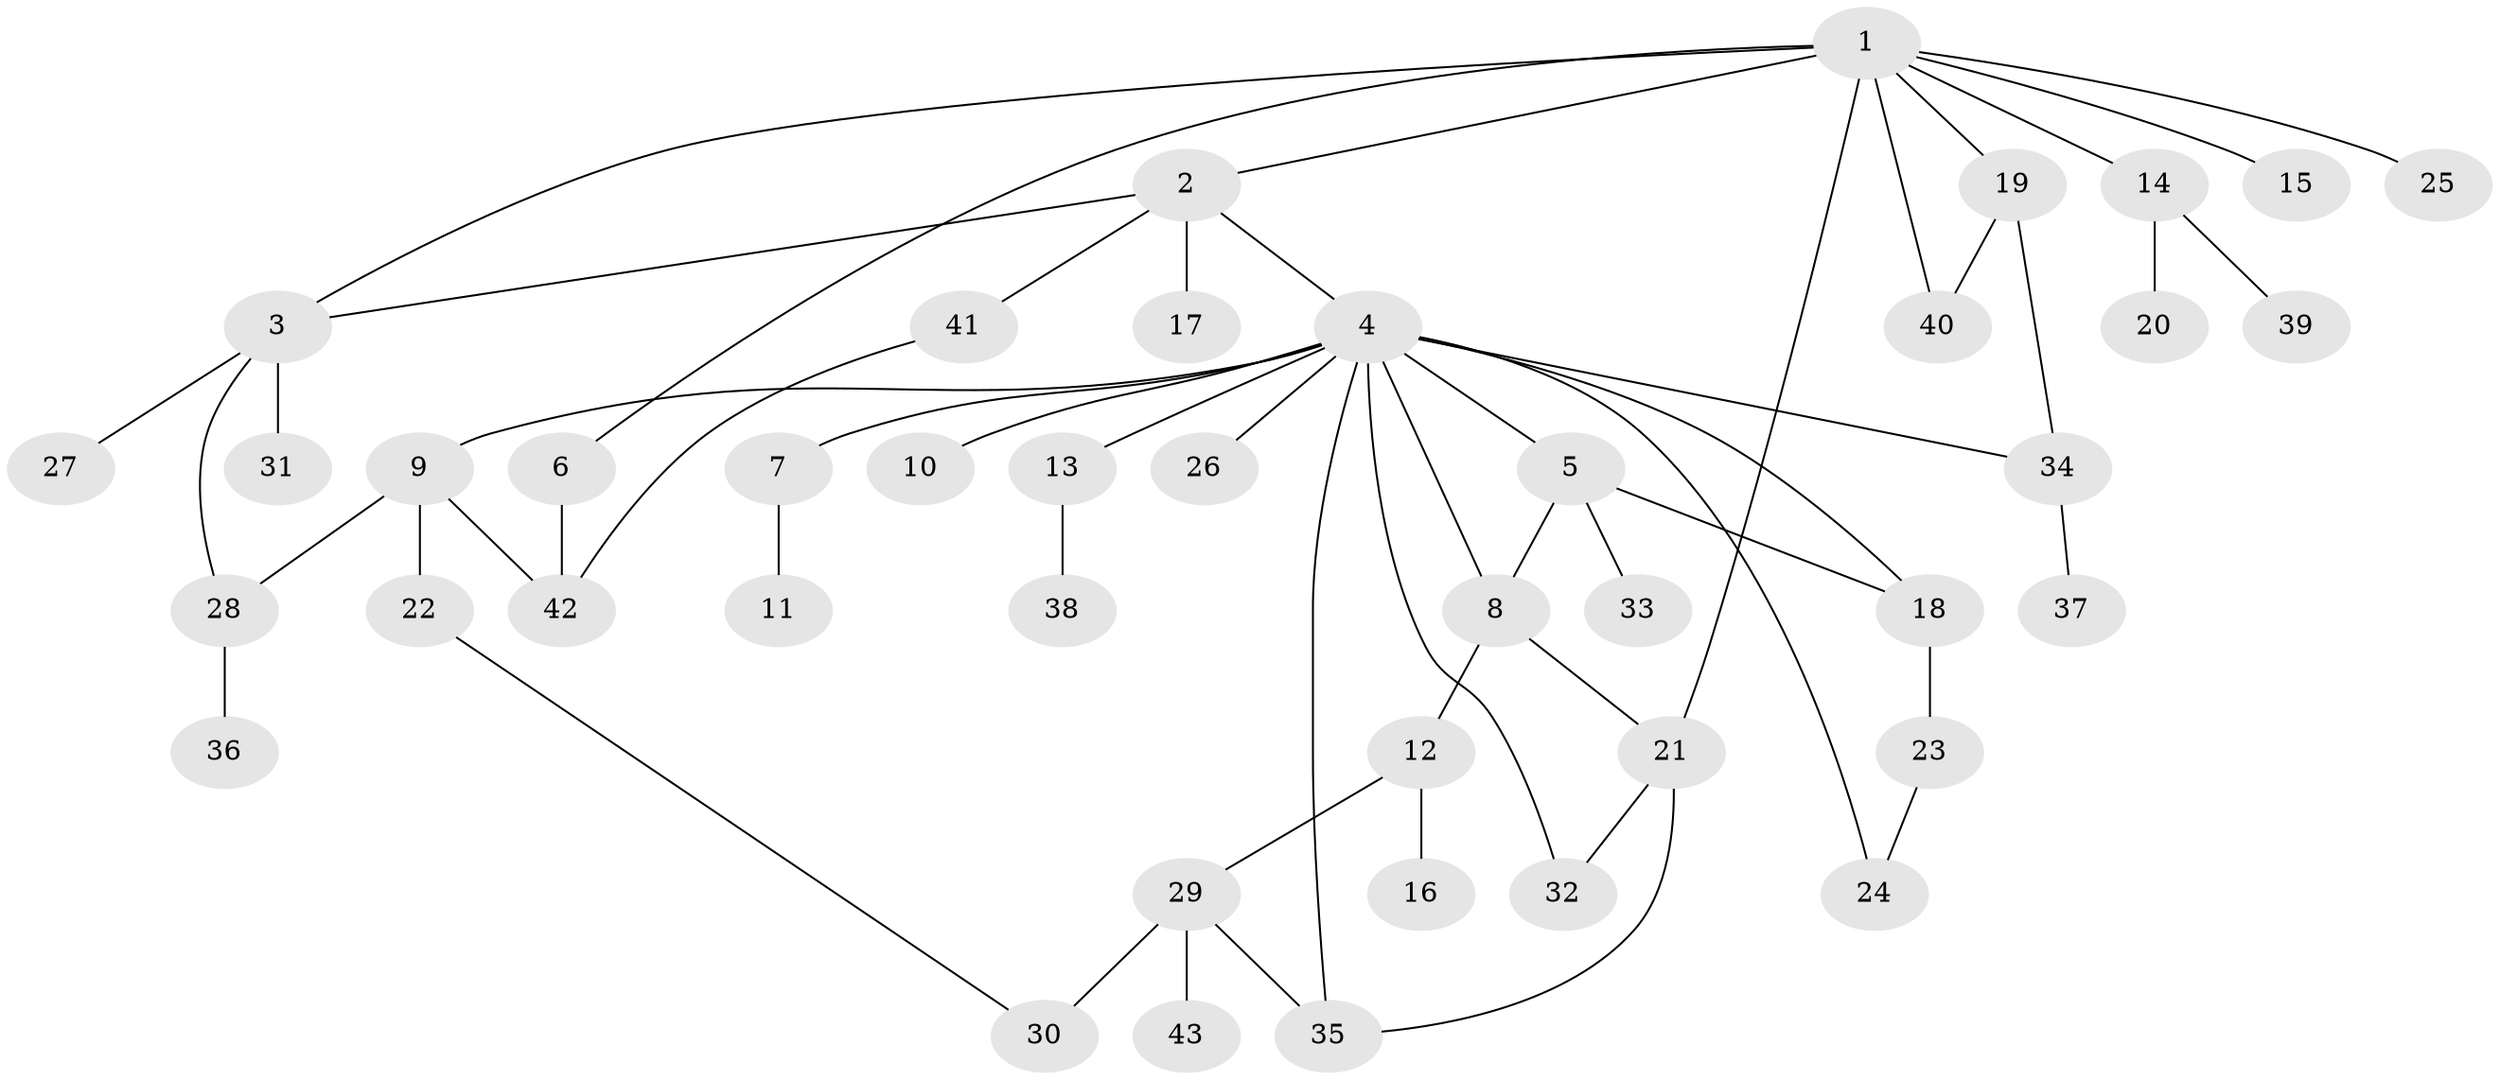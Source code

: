 // original degree distribution, {12: 0.011627906976744186, 1: 0.5348837209302325, 6: 0.03488372093023256, 8: 0.023255813953488372, 15: 0.011627906976744186, 4: 0.046511627906976744, 5: 0.03488372093023256, 2: 0.18604651162790697, 3: 0.10465116279069768, 7: 0.011627906976744186}
// Generated by graph-tools (version 1.1) at 2025/35/03/09/25 02:35:49]
// undirected, 43 vertices, 56 edges
graph export_dot {
graph [start="1"]
  node [color=gray90,style=filled];
  1;
  2;
  3;
  4;
  5;
  6;
  7;
  8;
  9;
  10;
  11;
  12;
  13;
  14;
  15;
  16;
  17;
  18;
  19;
  20;
  21;
  22;
  23;
  24;
  25;
  26;
  27;
  28;
  29;
  30;
  31;
  32;
  33;
  34;
  35;
  36;
  37;
  38;
  39;
  40;
  41;
  42;
  43;
  1 -- 2 [weight=1.0];
  1 -- 3 [weight=1.0];
  1 -- 6 [weight=1.0];
  1 -- 14 [weight=1.0];
  1 -- 15 [weight=1.0];
  1 -- 19 [weight=1.0];
  1 -- 21 [weight=2.0];
  1 -- 25 [weight=1.0];
  1 -- 40 [weight=1.0];
  2 -- 3 [weight=1.0];
  2 -- 4 [weight=1.0];
  2 -- 17 [weight=1.0];
  2 -- 41 [weight=1.0];
  3 -- 27 [weight=1.0];
  3 -- 28 [weight=1.0];
  3 -- 31 [weight=2.0];
  4 -- 5 [weight=2.0];
  4 -- 7 [weight=1.0];
  4 -- 8 [weight=1.0];
  4 -- 9 [weight=1.0];
  4 -- 10 [weight=1.0];
  4 -- 13 [weight=1.0];
  4 -- 18 [weight=1.0];
  4 -- 24 [weight=1.0];
  4 -- 26 [weight=1.0];
  4 -- 32 [weight=1.0];
  4 -- 34 [weight=1.0];
  4 -- 35 [weight=1.0];
  5 -- 8 [weight=1.0];
  5 -- 18 [weight=3.0];
  5 -- 33 [weight=1.0];
  6 -- 42 [weight=3.0];
  7 -- 11 [weight=2.0];
  8 -- 12 [weight=1.0];
  8 -- 21 [weight=1.0];
  9 -- 22 [weight=2.0];
  9 -- 28 [weight=1.0];
  9 -- 42 [weight=1.0];
  12 -- 16 [weight=1.0];
  12 -- 29 [weight=1.0];
  13 -- 38 [weight=1.0];
  14 -- 20 [weight=1.0];
  14 -- 39 [weight=1.0];
  18 -- 23 [weight=1.0];
  19 -- 34 [weight=1.0];
  19 -- 40 [weight=1.0];
  21 -- 32 [weight=1.0];
  21 -- 35 [weight=1.0];
  22 -- 30 [weight=1.0];
  23 -- 24 [weight=1.0];
  28 -- 36 [weight=5.0];
  29 -- 30 [weight=2.0];
  29 -- 35 [weight=1.0];
  29 -- 43 [weight=1.0];
  34 -- 37 [weight=2.0];
  41 -- 42 [weight=1.0];
}
